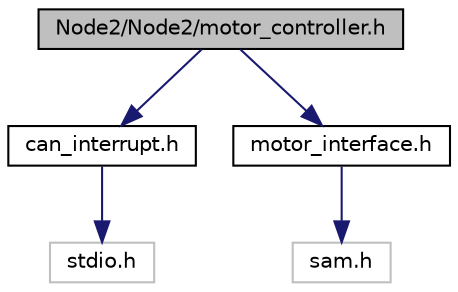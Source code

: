 digraph "Node2/Node2/motor_controller.h"
{
  edge [fontname="Helvetica",fontsize="10",labelfontname="Helvetica",labelfontsize="10"];
  node [fontname="Helvetica",fontsize="10",shape=record];
  Node0 [label="Node2/Node2/motor_controller.h",height=0.2,width=0.4,color="black", fillcolor="grey75", style="filled", fontcolor="black"];
  Node0 -> Node1 [color="midnightblue",fontsize="10",style="solid"];
  Node1 [label="can_interrupt.h",height=0.2,width=0.4,color="black", fillcolor="white", style="filled",URL="$can__interrupt_8h.html",tooltip="Library for using interrupt. "];
  Node1 -> Node2 [color="midnightblue",fontsize="10",style="solid"];
  Node2 [label="stdio.h",height=0.2,width=0.4,color="grey75", fillcolor="white", style="filled"];
  Node0 -> Node3 [color="midnightblue",fontsize="10",style="solid"];
  Node3 [label="motor_interface.h",height=0.2,width=0.4,color="black", fillcolor="white", style="filled",URL="$motor__interface_8h.html",tooltip="Library for using motor interface box. "];
  Node3 -> Node4 [color="midnightblue",fontsize="10",style="solid"];
  Node4 [label="sam.h",height=0.2,width=0.4,color="grey75", fillcolor="white", style="filled"];
}
